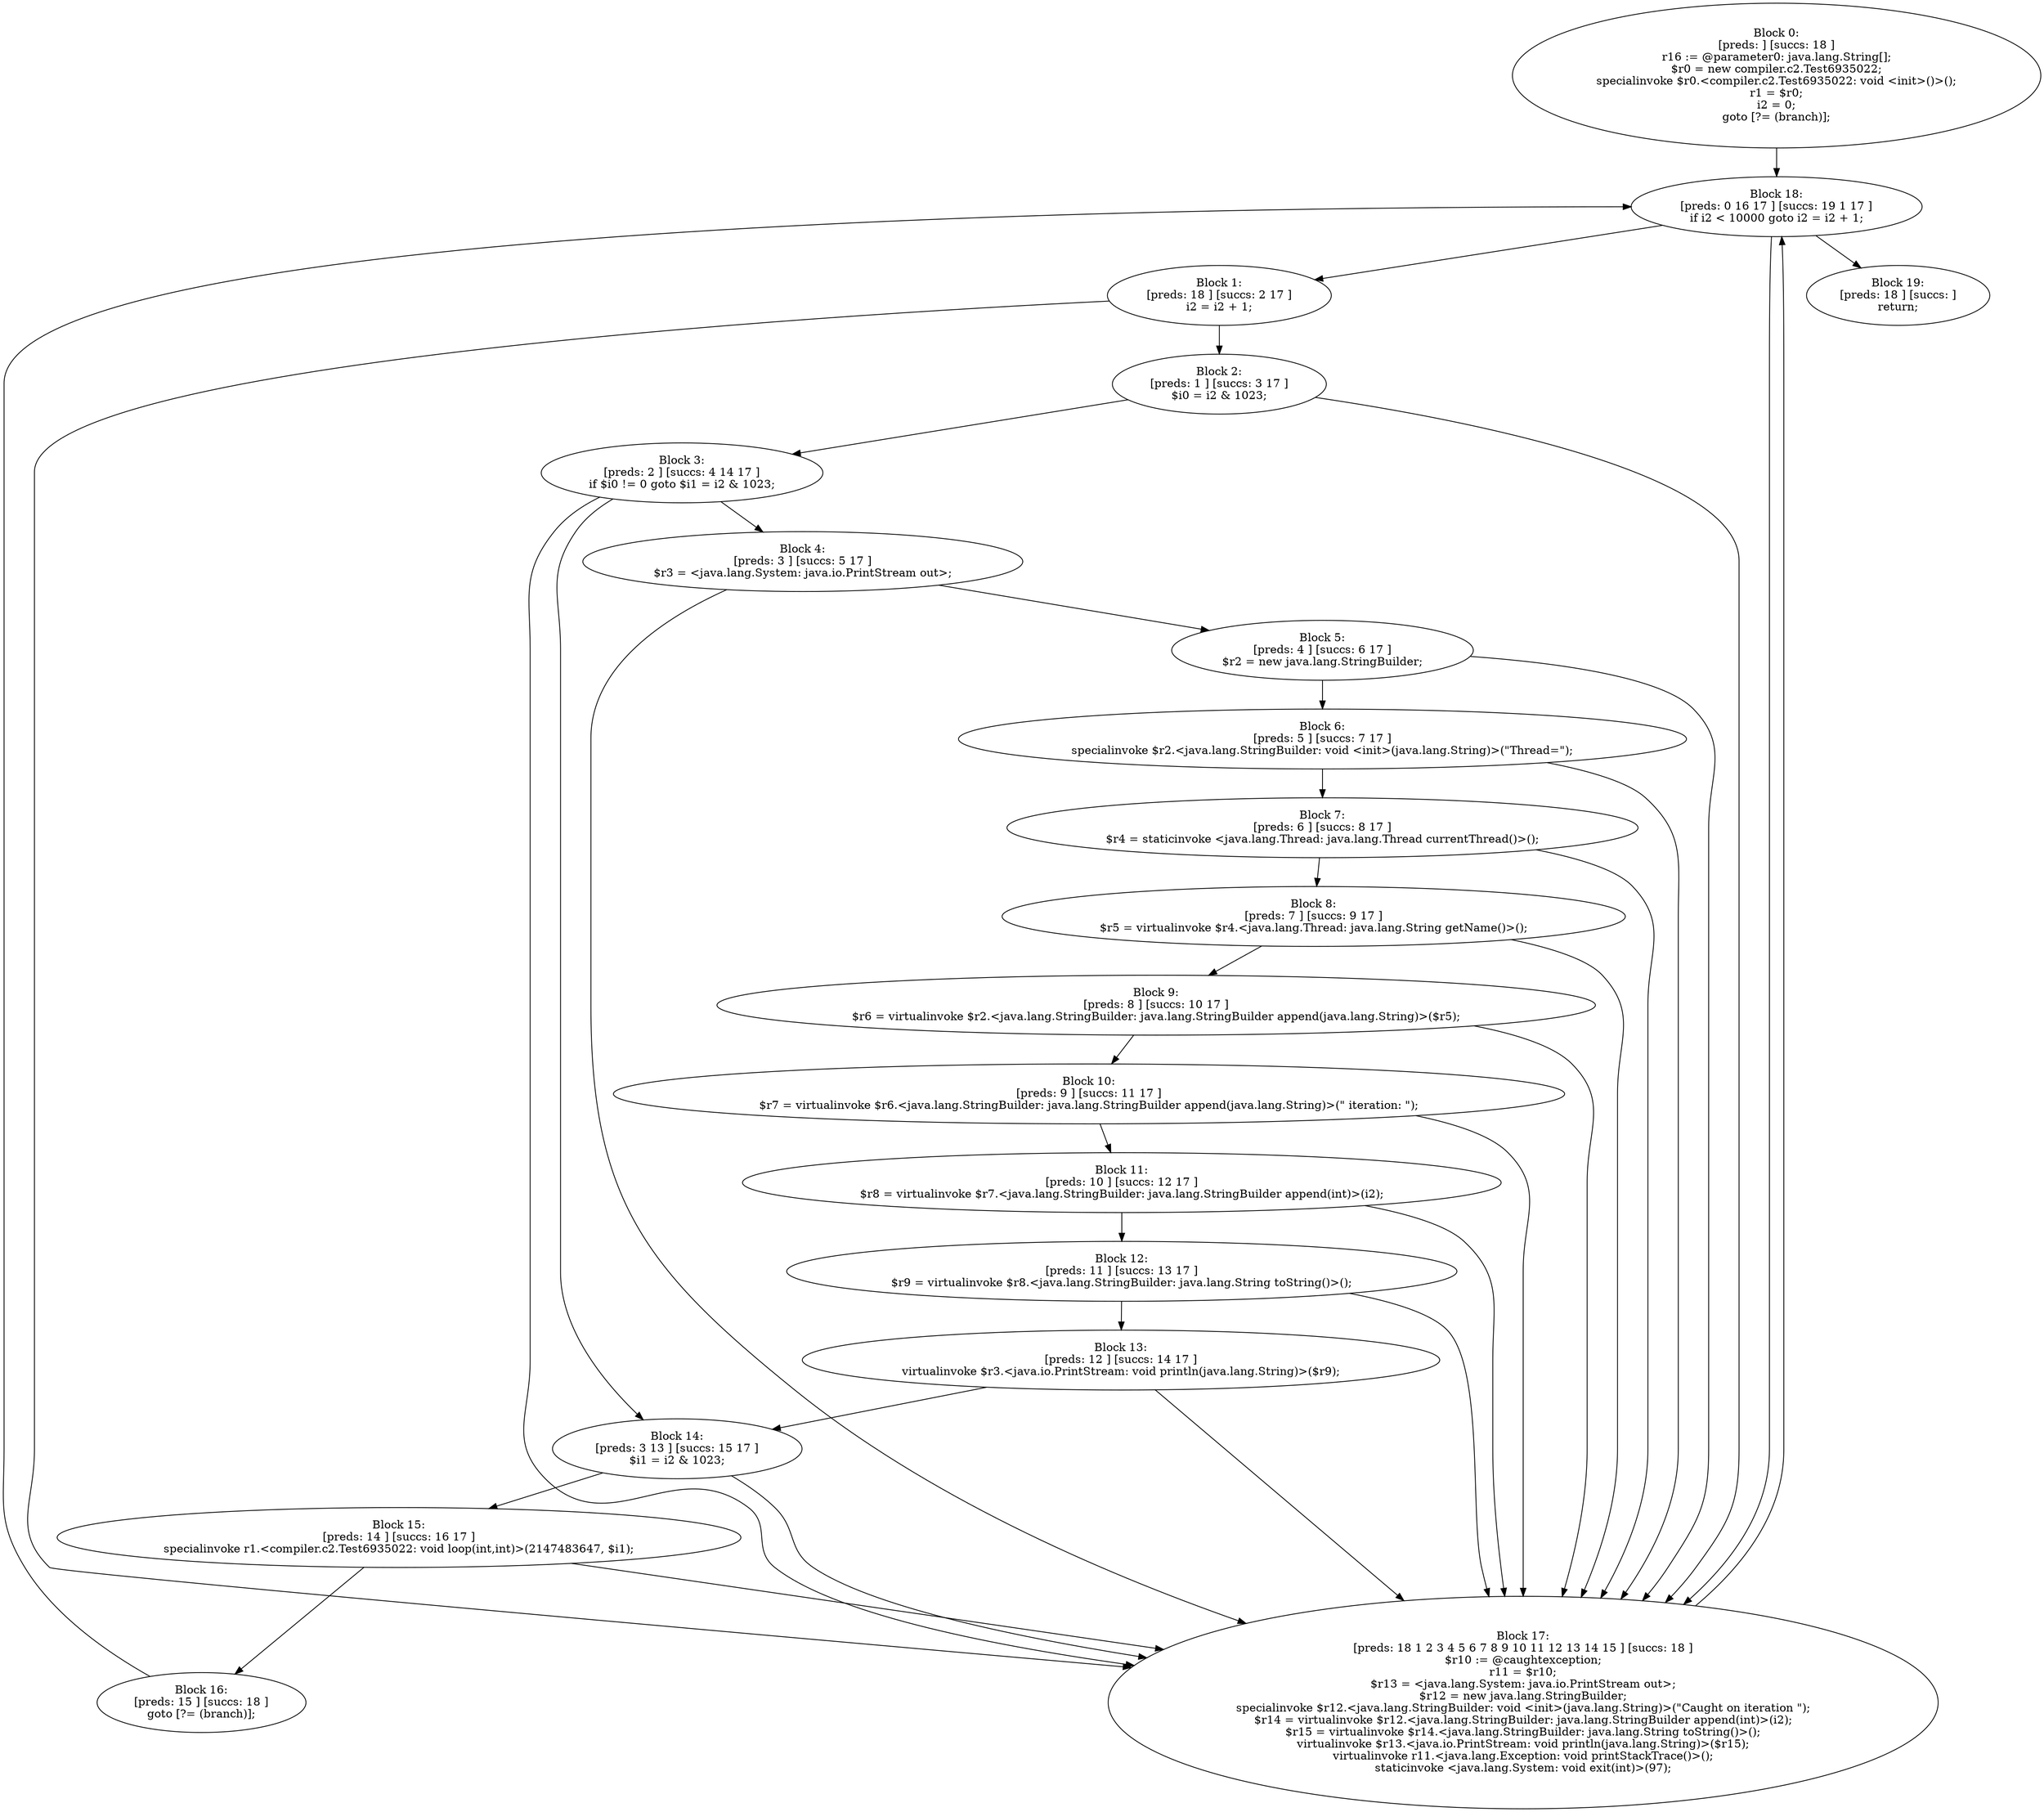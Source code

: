 digraph "unitGraph" {
    "Block 0:
[preds: ] [succs: 18 ]
r16 := @parameter0: java.lang.String[];
$r0 = new compiler.c2.Test6935022;
specialinvoke $r0.<compiler.c2.Test6935022: void <init>()>();
r1 = $r0;
i2 = 0;
goto [?= (branch)];
"
    "Block 1:
[preds: 18 ] [succs: 2 17 ]
i2 = i2 + 1;
"
    "Block 2:
[preds: 1 ] [succs: 3 17 ]
$i0 = i2 & 1023;
"
    "Block 3:
[preds: 2 ] [succs: 4 14 17 ]
if $i0 != 0 goto $i1 = i2 & 1023;
"
    "Block 4:
[preds: 3 ] [succs: 5 17 ]
$r3 = <java.lang.System: java.io.PrintStream out>;
"
    "Block 5:
[preds: 4 ] [succs: 6 17 ]
$r2 = new java.lang.StringBuilder;
"
    "Block 6:
[preds: 5 ] [succs: 7 17 ]
specialinvoke $r2.<java.lang.StringBuilder: void <init>(java.lang.String)>(\"Thread=\");
"
    "Block 7:
[preds: 6 ] [succs: 8 17 ]
$r4 = staticinvoke <java.lang.Thread: java.lang.Thread currentThread()>();
"
    "Block 8:
[preds: 7 ] [succs: 9 17 ]
$r5 = virtualinvoke $r4.<java.lang.Thread: java.lang.String getName()>();
"
    "Block 9:
[preds: 8 ] [succs: 10 17 ]
$r6 = virtualinvoke $r2.<java.lang.StringBuilder: java.lang.StringBuilder append(java.lang.String)>($r5);
"
    "Block 10:
[preds: 9 ] [succs: 11 17 ]
$r7 = virtualinvoke $r6.<java.lang.StringBuilder: java.lang.StringBuilder append(java.lang.String)>(\" iteration: \");
"
    "Block 11:
[preds: 10 ] [succs: 12 17 ]
$r8 = virtualinvoke $r7.<java.lang.StringBuilder: java.lang.StringBuilder append(int)>(i2);
"
    "Block 12:
[preds: 11 ] [succs: 13 17 ]
$r9 = virtualinvoke $r8.<java.lang.StringBuilder: java.lang.String toString()>();
"
    "Block 13:
[preds: 12 ] [succs: 14 17 ]
virtualinvoke $r3.<java.io.PrintStream: void println(java.lang.String)>($r9);
"
    "Block 14:
[preds: 3 13 ] [succs: 15 17 ]
$i1 = i2 & 1023;
"
    "Block 15:
[preds: 14 ] [succs: 16 17 ]
specialinvoke r1.<compiler.c2.Test6935022: void loop(int,int)>(2147483647, $i1);
"
    "Block 16:
[preds: 15 ] [succs: 18 ]
goto [?= (branch)];
"
    "Block 17:
[preds: 18 1 2 3 4 5 6 7 8 9 10 11 12 13 14 15 ] [succs: 18 ]
$r10 := @caughtexception;
r11 = $r10;
$r13 = <java.lang.System: java.io.PrintStream out>;
$r12 = new java.lang.StringBuilder;
specialinvoke $r12.<java.lang.StringBuilder: void <init>(java.lang.String)>(\"Caught on iteration \");
$r14 = virtualinvoke $r12.<java.lang.StringBuilder: java.lang.StringBuilder append(int)>(i2);
$r15 = virtualinvoke $r14.<java.lang.StringBuilder: java.lang.String toString()>();
virtualinvoke $r13.<java.io.PrintStream: void println(java.lang.String)>($r15);
virtualinvoke r11.<java.lang.Exception: void printStackTrace()>();
staticinvoke <java.lang.System: void exit(int)>(97);
"
    "Block 18:
[preds: 0 16 17 ] [succs: 19 1 17 ]
if i2 < 10000 goto i2 = i2 + 1;
"
    "Block 19:
[preds: 18 ] [succs: ]
return;
"
    "Block 0:
[preds: ] [succs: 18 ]
r16 := @parameter0: java.lang.String[];
$r0 = new compiler.c2.Test6935022;
specialinvoke $r0.<compiler.c2.Test6935022: void <init>()>();
r1 = $r0;
i2 = 0;
goto [?= (branch)];
"->"Block 18:
[preds: 0 16 17 ] [succs: 19 1 17 ]
if i2 < 10000 goto i2 = i2 + 1;
";
    "Block 1:
[preds: 18 ] [succs: 2 17 ]
i2 = i2 + 1;
"->"Block 2:
[preds: 1 ] [succs: 3 17 ]
$i0 = i2 & 1023;
";
    "Block 1:
[preds: 18 ] [succs: 2 17 ]
i2 = i2 + 1;
"->"Block 17:
[preds: 18 1 2 3 4 5 6 7 8 9 10 11 12 13 14 15 ] [succs: 18 ]
$r10 := @caughtexception;
r11 = $r10;
$r13 = <java.lang.System: java.io.PrintStream out>;
$r12 = new java.lang.StringBuilder;
specialinvoke $r12.<java.lang.StringBuilder: void <init>(java.lang.String)>(\"Caught on iteration \");
$r14 = virtualinvoke $r12.<java.lang.StringBuilder: java.lang.StringBuilder append(int)>(i2);
$r15 = virtualinvoke $r14.<java.lang.StringBuilder: java.lang.String toString()>();
virtualinvoke $r13.<java.io.PrintStream: void println(java.lang.String)>($r15);
virtualinvoke r11.<java.lang.Exception: void printStackTrace()>();
staticinvoke <java.lang.System: void exit(int)>(97);
";
    "Block 2:
[preds: 1 ] [succs: 3 17 ]
$i0 = i2 & 1023;
"->"Block 3:
[preds: 2 ] [succs: 4 14 17 ]
if $i0 != 0 goto $i1 = i2 & 1023;
";
    "Block 2:
[preds: 1 ] [succs: 3 17 ]
$i0 = i2 & 1023;
"->"Block 17:
[preds: 18 1 2 3 4 5 6 7 8 9 10 11 12 13 14 15 ] [succs: 18 ]
$r10 := @caughtexception;
r11 = $r10;
$r13 = <java.lang.System: java.io.PrintStream out>;
$r12 = new java.lang.StringBuilder;
specialinvoke $r12.<java.lang.StringBuilder: void <init>(java.lang.String)>(\"Caught on iteration \");
$r14 = virtualinvoke $r12.<java.lang.StringBuilder: java.lang.StringBuilder append(int)>(i2);
$r15 = virtualinvoke $r14.<java.lang.StringBuilder: java.lang.String toString()>();
virtualinvoke $r13.<java.io.PrintStream: void println(java.lang.String)>($r15);
virtualinvoke r11.<java.lang.Exception: void printStackTrace()>();
staticinvoke <java.lang.System: void exit(int)>(97);
";
    "Block 3:
[preds: 2 ] [succs: 4 14 17 ]
if $i0 != 0 goto $i1 = i2 & 1023;
"->"Block 4:
[preds: 3 ] [succs: 5 17 ]
$r3 = <java.lang.System: java.io.PrintStream out>;
";
    "Block 3:
[preds: 2 ] [succs: 4 14 17 ]
if $i0 != 0 goto $i1 = i2 & 1023;
"->"Block 14:
[preds: 3 13 ] [succs: 15 17 ]
$i1 = i2 & 1023;
";
    "Block 3:
[preds: 2 ] [succs: 4 14 17 ]
if $i0 != 0 goto $i1 = i2 & 1023;
"->"Block 17:
[preds: 18 1 2 3 4 5 6 7 8 9 10 11 12 13 14 15 ] [succs: 18 ]
$r10 := @caughtexception;
r11 = $r10;
$r13 = <java.lang.System: java.io.PrintStream out>;
$r12 = new java.lang.StringBuilder;
specialinvoke $r12.<java.lang.StringBuilder: void <init>(java.lang.String)>(\"Caught on iteration \");
$r14 = virtualinvoke $r12.<java.lang.StringBuilder: java.lang.StringBuilder append(int)>(i2);
$r15 = virtualinvoke $r14.<java.lang.StringBuilder: java.lang.String toString()>();
virtualinvoke $r13.<java.io.PrintStream: void println(java.lang.String)>($r15);
virtualinvoke r11.<java.lang.Exception: void printStackTrace()>();
staticinvoke <java.lang.System: void exit(int)>(97);
";
    "Block 4:
[preds: 3 ] [succs: 5 17 ]
$r3 = <java.lang.System: java.io.PrintStream out>;
"->"Block 5:
[preds: 4 ] [succs: 6 17 ]
$r2 = new java.lang.StringBuilder;
";
    "Block 4:
[preds: 3 ] [succs: 5 17 ]
$r3 = <java.lang.System: java.io.PrintStream out>;
"->"Block 17:
[preds: 18 1 2 3 4 5 6 7 8 9 10 11 12 13 14 15 ] [succs: 18 ]
$r10 := @caughtexception;
r11 = $r10;
$r13 = <java.lang.System: java.io.PrintStream out>;
$r12 = new java.lang.StringBuilder;
specialinvoke $r12.<java.lang.StringBuilder: void <init>(java.lang.String)>(\"Caught on iteration \");
$r14 = virtualinvoke $r12.<java.lang.StringBuilder: java.lang.StringBuilder append(int)>(i2);
$r15 = virtualinvoke $r14.<java.lang.StringBuilder: java.lang.String toString()>();
virtualinvoke $r13.<java.io.PrintStream: void println(java.lang.String)>($r15);
virtualinvoke r11.<java.lang.Exception: void printStackTrace()>();
staticinvoke <java.lang.System: void exit(int)>(97);
";
    "Block 5:
[preds: 4 ] [succs: 6 17 ]
$r2 = new java.lang.StringBuilder;
"->"Block 6:
[preds: 5 ] [succs: 7 17 ]
specialinvoke $r2.<java.lang.StringBuilder: void <init>(java.lang.String)>(\"Thread=\");
";
    "Block 5:
[preds: 4 ] [succs: 6 17 ]
$r2 = new java.lang.StringBuilder;
"->"Block 17:
[preds: 18 1 2 3 4 5 6 7 8 9 10 11 12 13 14 15 ] [succs: 18 ]
$r10 := @caughtexception;
r11 = $r10;
$r13 = <java.lang.System: java.io.PrintStream out>;
$r12 = new java.lang.StringBuilder;
specialinvoke $r12.<java.lang.StringBuilder: void <init>(java.lang.String)>(\"Caught on iteration \");
$r14 = virtualinvoke $r12.<java.lang.StringBuilder: java.lang.StringBuilder append(int)>(i2);
$r15 = virtualinvoke $r14.<java.lang.StringBuilder: java.lang.String toString()>();
virtualinvoke $r13.<java.io.PrintStream: void println(java.lang.String)>($r15);
virtualinvoke r11.<java.lang.Exception: void printStackTrace()>();
staticinvoke <java.lang.System: void exit(int)>(97);
";
    "Block 6:
[preds: 5 ] [succs: 7 17 ]
specialinvoke $r2.<java.lang.StringBuilder: void <init>(java.lang.String)>(\"Thread=\");
"->"Block 7:
[preds: 6 ] [succs: 8 17 ]
$r4 = staticinvoke <java.lang.Thread: java.lang.Thread currentThread()>();
";
    "Block 6:
[preds: 5 ] [succs: 7 17 ]
specialinvoke $r2.<java.lang.StringBuilder: void <init>(java.lang.String)>(\"Thread=\");
"->"Block 17:
[preds: 18 1 2 3 4 5 6 7 8 9 10 11 12 13 14 15 ] [succs: 18 ]
$r10 := @caughtexception;
r11 = $r10;
$r13 = <java.lang.System: java.io.PrintStream out>;
$r12 = new java.lang.StringBuilder;
specialinvoke $r12.<java.lang.StringBuilder: void <init>(java.lang.String)>(\"Caught on iteration \");
$r14 = virtualinvoke $r12.<java.lang.StringBuilder: java.lang.StringBuilder append(int)>(i2);
$r15 = virtualinvoke $r14.<java.lang.StringBuilder: java.lang.String toString()>();
virtualinvoke $r13.<java.io.PrintStream: void println(java.lang.String)>($r15);
virtualinvoke r11.<java.lang.Exception: void printStackTrace()>();
staticinvoke <java.lang.System: void exit(int)>(97);
";
    "Block 7:
[preds: 6 ] [succs: 8 17 ]
$r4 = staticinvoke <java.lang.Thread: java.lang.Thread currentThread()>();
"->"Block 8:
[preds: 7 ] [succs: 9 17 ]
$r5 = virtualinvoke $r4.<java.lang.Thread: java.lang.String getName()>();
";
    "Block 7:
[preds: 6 ] [succs: 8 17 ]
$r4 = staticinvoke <java.lang.Thread: java.lang.Thread currentThread()>();
"->"Block 17:
[preds: 18 1 2 3 4 5 6 7 8 9 10 11 12 13 14 15 ] [succs: 18 ]
$r10 := @caughtexception;
r11 = $r10;
$r13 = <java.lang.System: java.io.PrintStream out>;
$r12 = new java.lang.StringBuilder;
specialinvoke $r12.<java.lang.StringBuilder: void <init>(java.lang.String)>(\"Caught on iteration \");
$r14 = virtualinvoke $r12.<java.lang.StringBuilder: java.lang.StringBuilder append(int)>(i2);
$r15 = virtualinvoke $r14.<java.lang.StringBuilder: java.lang.String toString()>();
virtualinvoke $r13.<java.io.PrintStream: void println(java.lang.String)>($r15);
virtualinvoke r11.<java.lang.Exception: void printStackTrace()>();
staticinvoke <java.lang.System: void exit(int)>(97);
";
    "Block 8:
[preds: 7 ] [succs: 9 17 ]
$r5 = virtualinvoke $r4.<java.lang.Thread: java.lang.String getName()>();
"->"Block 9:
[preds: 8 ] [succs: 10 17 ]
$r6 = virtualinvoke $r2.<java.lang.StringBuilder: java.lang.StringBuilder append(java.lang.String)>($r5);
";
    "Block 8:
[preds: 7 ] [succs: 9 17 ]
$r5 = virtualinvoke $r4.<java.lang.Thread: java.lang.String getName()>();
"->"Block 17:
[preds: 18 1 2 3 4 5 6 7 8 9 10 11 12 13 14 15 ] [succs: 18 ]
$r10 := @caughtexception;
r11 = $r10;
$r13 = <java.lang.System: java.io.PrintStream out>;
$r12 = new java.lang.StringBuilder;
specialinvoke $r12.<java.lang.StringBuilder: void <init>(java.lang.String)>(\"Caught on iteration \");
$r14 = virtualinvoke $r12.<java.lang.StringBuilder: java.lang.StringBuilder append(int)>(i2);
$r15 = virtualinvoke $r14.<java.lang.StringBuilder: java.lang.String toString()>();
virtualinvoke $r13.<java.io.PrintStream: void println(java.lang.String)>($r15);
virtualinvoke r11.<java.lang.Exception: void printStackTrace()>();
staticinvoke <java.lang.System: void exit(int)>(97);
";
    "Block 9:
[preds: 8 ] [succs: 10 17 ]
$r6 = virtualinvoke $r2.<java.lang.StringBuilder: java.lang.StringBuilder append(java.lang.String)>($r5);
"->"Block 10:
[preds: 9 ] [succs: 11 17 ]
$r7 = virtualinvoke $r6.<java.lang.StringBuilder: java.lang.StringBuilder append(java.lang.String)>(\" iteration: \");
";
    "Block 9:
[preds: 8 ] [succs: 10 17 ]
$r6 = virtualinvoke $r2.<java.lang.StringBuilder: java.lang.StringBuilder append(java.lang.String)>($r5);
"->"Block 17:
[preds: 18 1 2 3 4 5 6 7 8 9 10 11 12 13 14 15 ] [succs: 18 ]
$r10 := @caughtexception;
r11 = $r10;
$r13 = <java.lang.System: java.io.PrintStream out>;
$r12 = new java.lang.StringBuilder;
specialinvoke $r12.<java.lang.StringBuilder: void <init>(java.lang.String)>(\"Caught on iteration \");
$r14 = virtualinvoke $r12.<java.lang.StringBuilder: java.lang.StringBuilder append(int)>(i2);
$r15 = virtualinvoke $r14.<java.lang.StringBuilder: java.lang.String toString()>();
virtualinvoke $r13.<java.io.PrintStream: void println(java.lang.String)>($r15);
virtualinvoke r11.<java.lang.Exception: void printStackTrace()>();
staticinvoke <java.lang.System: void exit(int)>(97);
";
    "Block 10:
[preds: 9 ] [succs: 11 17 ]
$r7 = virtualinvoke $r6.<java.lang.StringBuilder: java.lang.StringBuilder append(java.lang.String)>(\" iteration: \");
"->"Block 11:
[preds: 10 ] [succs: 12 17 ]
$r8 = virtualinvoke $r7.<java.lang.StringBuilder: java.lang.StringBuilder append(int)>(i2);
";
    "Block 10:
[preds: 9 ] [succs: 11 17 ]
$r7 = virtualinvoke $r6.<java.lang.StringBuilder: java.lang.StringBuilder append(java.lang.String)>(\" iteration: \");
"->"Block 17:
[preds: 18 1 2 3 4 5 6 7 8 9 10 11 12 13 14 15 ] [succs: 18 ]
$r10 := @caughtexception;
r11 = $r10;
$r13 = <java.lang.System: java.io.PrintStream out>;
$r12 = new java.lang.StringBuilder;
specialinvoke $r12.<java.lang.StringBuilder: void <init>(java.lang.String)>(\"Caught on iteration \");
$r14 = virtualinvoke $r12.<java.lang.StringBuilder: java.lang.StringBuilder append(int)>(i2);
$r15 = virtualinvoke $r14.<java.lang.StringBuilder: java.lang.String toString()>();
virtualinvoke $r13.<java.io.PrintStream: void println(java.lang.String)>($r15);
virtualinvoke r11.<java.lang.Exception: void printStackTrace()>();
staticinvoke <java.lang.System: void exit(int)>(97);
";
    "Block 11:
[preds: 10 ] [succs: 12 17 ]
$r8 = virtualinvoke $r7.<java.lang.StringBuilder: java.lang.StringBuilder append(int)>(i2);
"->"Block 12:
[preds: 11 ] [succs: 13 17 ]
$r9 = virtualinvoke $r8.<java.lang.StringBuilder: java.lang.String toString()>();
";
    "Block 11:
[preds: 10 ] [succs: 12 17 ]
$r8 = virtualinvoke $r7.<java.lang.StringBuilder: java.lang.StringBuilder append(int)>(i2);
"->"Block 17:
[preds: 18 1 2 3 4 5 6 7 8 9 10 11 12 13 14 15 ] [succs: 18 ]
$r10 := @caughtexception;
r11 = $r10;
$r13 = <java.lang.System: java.io.PrintStream out>;
$r12 = new java.lang.StringBuilder;
specialinvoke $r12.<java.lang.StringBuilder: void <init>(java.lang.String)>(\"Caught on iteration \");
$r14 = virtualinvoke $r12.<java.lang.StringBuilder: java.lang.StringBuilder append(int)>(i2);
$r15 = virtualinvoke $r14.<java.lang.StringBuilder: java.lang.String toString()>();
virtualinvoke $r13.<java.io.PrintStream: void println(java.lang.String)>($r15);
virtualinvoke r11.<java.lang.Exception: void printStackTrace()>();
staticinvoke <java.lang.System: void exit(int)>(97);
";
    "Block 12:
[preds: 11 ] [succs: 13 17 ]
$r9 = virtualinvoke $r8.<java.lang.StringBuilder: java.lang.String toString()>();
"->"Block 13:
[preds: 12 ] [succs: 14 17 ]
virtualinvoke $r3.<java.io.PrintStream: void println(java.lang.String)>($r9);
";
    "Block 12:
[preds: 11 ] [succs: 13 17 ]
$r9 = virtualinvoke $r8.<java.lang.StringBuilder: java.lang.String toString()>();
"->"Block 17:
[preds: 18 1 2 3 4 5 6 7 8 9 10 11 12 13 14 15 ] [succs: 18 ]
$r10 := @caughtexception;
r11 = $r10;
$r13 = <java.lang.System: java.io.PrintStream out>;
$r12 = new java.lang.StringBuilder;
specialinvoke $r12.<java.lang.StringBuilder: void <init>(java.lang.String)>(\"Caught on iteration \");
$r14 = virtualinvoke $r12.<java.lang.StringBuilder: java.lang.StringBuilder append(int)>(i2);
$r15 = virtualinvoke $r14.<java.lang.StringBuilder: java.lang.String toString()>();
virtualinvoke $r13.<java.io.PrintStream: void println(java.lang.String)>($r15);
virtualinvoke r11.<java.lang.Exception: void printStackTrace()>();
staticinvoke <java.lang.System: void exit(int)>(97);
";
    "Block 13:
[preds: 12 ] [succs: 14 17 ]
virtualinvoke $r3.<java.io.PrintStream: void println(java.lang.String)>($r9);
"->"Block 14:
[preds: 3 13 ] [succs: 15 17 ]
$i1 = i2 & 1023;
";
    "Block 13:
[preds: 12 ] [succs: 14 17 ]
virtualinvoke $r3.<java.io.PrintStream: void println(java.lang.String)>($r9);
"->"Block 17:
[preds: 18 1 2 3 4 5 6 7 8 9 10 11 12 13 14 15 ] [succs: 18 ]
$r10 := @caughtexception;
r11 = $r10;
$r13 = <java.lang.System: java.io.PrintStream out>;
$r12 = new java.lang.StringBuilder;
specialinvoke $r12.<java.lang.StringBuilder: void <init>(java.lang.String)>(\"Caught on iteration \");
$r14 = virtualinvoke $r12.<java.lang.StringBuilder: java.lang.StringBuilder append(int)>(i2);
$r15 = virtualinvoke $r14.<java.lang.StringBuilder: java.lang.String toString()>();
virtualinvoke $r13.<java.io.PrintStream: void println(java.lang.String)>($r15);
virtualinvoke r11.<java.lang.Exception: void printStackTrace()>();
staticinvoke <java.lang.System: void exit(int)>(97);
";
    "Block 14:
[preds: 3 13 ] [succs: 15 17 ]
$i1 = i2 & 1023;
"->"Block 15:
[preds: 14 ] [succs: 16 17 ]
specialinvoke r1.<compiler.c2.Test6935022: void loop(int,int)>(2147483647, $i1);
";
    "Block 14:
[preds: 3 13 ] [succs: 15 17 ]
$i1 = i2 & 1023;
"->"Block 17:
[preds: 18 1 2 3 4 5 6 7 8 9 10 11 12 13 14 15 ] [succs: 18 ]
$r10 := @caughtexception;
r11 = $r10;
$r13 = <java.lang.System: java.io.PrintStream out>;
$r12 = new java.lang.StringBuilder;
specialinvoke $r12.<java.lang.StringBuilder: void <init>(java.lang.String)>(\"Caught on iteration \");
$r14 = virtualinvoke $r12.<java.lang.StringBuilder: java.lang.StringBuilder append(int)>(i2);
$r15 = virtualinvoke $r14.<java.lang.StringBuilder: java.lang.String toString()>();
virtualinvoke $r13.<java.io.PrintStream: void println(java.lang.String)>($r15);
virtualinvoke r11.<java.lang.Exception: void printStackTrace()>();
staticinvoke <java.lang.System: void exit(int)>(97);
";
    "Block 15:
[preds: 14 ] [succs: 16 17 ]
specialinvoke r1.<compiler.c2.Test6935022: void loop(int,int)>(2147483647, $i1);
"->"Block 16:
[preds: 15 ] [succs: 18 ]
goto [?= (branch)];
";
    "Block 15:
[preds: 14 ] [succs: 16 17 ]
specialinvoke r1.<compiler.c2.Test6935022: void loop(int,int)>(2147483647, $i1);
"->"Block 17:
[preds: 18 1 2 3 4 5 6 7 8 9 10 11 12 13 14 15 ] [succs: 18 ]
$r10 := @caughtexception;
r11 = $r10;
$r13 = <java.lang.System: java.io.PrintStream out>;
$r12 = new java.lang.StringBuilder;
specialinvoke $r12.<java.lang.StringBuilder: void <init>(java.lang.String)>(\"Caught on iteration \");
$r14 = virtualinvoke $r12.<java.lang.StringBuilder: java.lang.StringBuilder append(int)>(i2);
$r15 = virtualinvoke $r14.<java.lang.StringBuilder: java.lang.String toString()>();
virtualinvoke $r13.<java.io.PrintStream: void println(java.lang.String)>($r15);
virtualinvoke r11.<java.lang.Exception: void printStackTrace()>();
staticinvoke <java.lang.System: void exit(int)>(97);
";
    "Block 16:
[preds: 15 ] [succs: 18 ]
goto [?= (branch)];
"->"Block 18:
[preds: 0 16 17 ] [succs: 19 1 17 ]
if i2 < 10000 goto i2 = i2 + 1;
";
    "Block 17:
[preds: 18 1 2 3 4 5 6 7 8 9 10 11 12 13 14 15 ] [succs: 18 ]
$r10 := @caughtexception;
r11 = $r10;
$r13 = <java.lang.System: java.io.PrintStream out>;
$r12 = new java.lang.StringBuilder;
specialinvoke $r12.<java.lang.StringBuilder: void <init>(java.lang.String)>(\"Caught on iteration \");
$r14 = virtualinvoke $r12.<java.lang.StringBuilder: java.lang.StringBuilder append(int)>(i2);
$r15 = virtualinvoke $r14.<java.lang.StringBuilder: java.lang.String toString()>();
virtualinvoke $r13.<java.io.PrintStream: void println(java.lang.String)>($r15);
virtualinvoke r11.<java.lang.Exception: void printStackTrace()>();
staticinvoke <java.lang.System: void exit(int)>(97);
"->"Block 18:
[preds: 0 16 17 ] [succs: 19 1 17 ]
if i2 < 10000 goto i2 = i2 + 1;
";
    "Block 18:
[preds: 0 16 17 ] [succs: 19 1 17 ]
if i2 < 10000 goto i2 = i2 + 1;
"->"Block 19:
[preds: 18 ] [succs: ]
return;
";
    "Block 18:
[preds: 0 16 17 ] [succs: 19 1 17 ]
if i2 < 10000 goto i2 = i2 + 1;
"->"Block 1:
[preds: 18 ] [succs: 2 17 ]
i2 = i2 + 1;
";
    "Block 18:
[preds: 0 16 17 ] [succs: 19 1 17 ]
if i2 < 10000 goto i2 = i2 + 1;
"->"Block 17:
[preds: 18 1 2 3 4 5 6 7 8 9 10 11 12 13 14 15 ] [succs: 18 ]
$r10 := @caughtexception;
r11 = $r10;
$r13 = <java.lang.System: java.io.PrintStream out>;
$r12 = new java.lang.StringBuilder;
specialinvoke $r12.<java.lang.StringBuilder: void <init>(java.lang.String)>(\"Caught on iteration \");
$r14 = virtualinvoke $r12.<java.lang.StringBuilder: java.lang.StringBuilder append(int)>(i2);
$r15 = virtualinvoke $r14.<java.lang.StringBuilder: java.lang.String toString()>();
virtualinvoke $r13.<java.io.PrintStream: void println(java.lang.String)>($r15);
virtualinvoke r11.<java.lang.Exception: void printStackTrace()>();
staticinvoke <java.lang.System: void exit(int)>(97);
";
}
